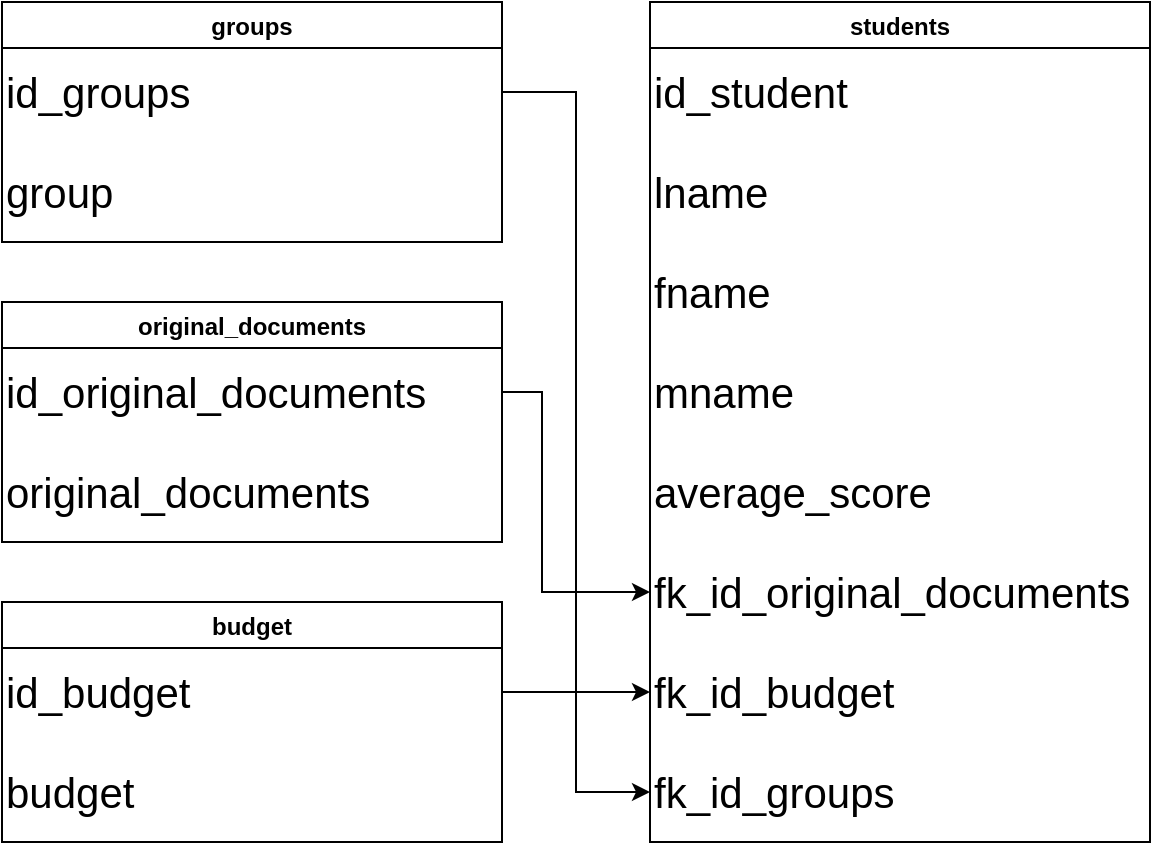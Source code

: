 <mxfile version="13.9.8" type="device"><diagram id="fbVZdQM8pqnTtvlD8BrU" name="Page-1"><mxGraphModel dx="2846" dy="1195" grid="1" gridSize="10" guides="1" tooltips="1" connect="1" arrows="1" fold="1" page="1" pageScale="1" pageWidth="827" pageHeight="1169" math="0" shadow="0"><root><mxCell id="0"/><mxCell id="1" parent="0"/><mxCell id="cEAPiZDi5gdUyZWixBYy-1" value="students" style="swimlane;" vertex="1" parent="1"><mxGeometry x="314" y="250" width="250" height="420" as="geometry"/></mxCell><mxCell id="cEAPiZDi5gdUyZWixBYy-2" value="id_student" style="text;html=1;strokeColor=none;fillColor=none;align=left;verticalAlign=middle;whiteSpace=wrap;rounded=0;fontSize=21;" vertex="1" parent="cEAPiZDi5gdUyZWixBYy-1"><mxGeometry y="20" width="250" height="50" as="geometry"/></mxCell><mxCell id="cEAPiZDi5gdUyZWixBYy-3" value="lname" style="text;html=1;strokeColor=none;fillColor=none;align=left;verticalAlign=middle;whiteSpace=wrap;rounded=0;fontSize=21;" vertex="1" parent="cEAPiZDi5gdUyZWixBYy-1"><mxGeometry y="70" width="250" height="50" as="geometry"/></mxCell><mxCell id="cEAPiZDi5gdUyZWixBYy-4" value="fname" style="text;html=1;strokeColor=none;fillColor=none;align=left;verticalAlign=middle;whiteSpace=wrap;rounded=0;fontSize=21;" vertex="1" parent="cEAPiZDi5gdUyZWixBYy-1"><mxGeometry y="120" width="250" height="50" as="geometry"/></mxCell><mxCell id="cEAPiZDi5gdUyZWixBYy-5" value="mname" style="text;html=1;strokeColor=none;fillColor=none;align=left;verticalAlign=middle;whiteSpace=wrap;rounded=0;fontSize=21;" vertex="1" parent="cEAPiZDi5gdUyZWixBYy-1"><mxGeometry y="170" width="250" height="50" as="geometry"/></mxCell><mxCell id="cEAPiZDi5gdUyZWixBYy-6" value="average_score" style="text;html=1;strokeColor=none;fillColor=none;align=left;verticalAlign=middle;whiteSpace=wrap;rounded=0;fontSize=21;" vertex="1" parent="cEAPiZDi5gdUyZWixBYy-1"><mxGeometry y="220" width="250" height="50" as="geometry"/></mxCell><mxCell id="cEAPiZDi5gdUyZWixBYy-7" value="fk_id_original_documents" style="text;html=1;strokeColor=none;fillColor=none;align=left;verticalAlign=middle;whiteSpace=wrap;rounded=0;fontSize=21;" vertex="1" parent="cEAPiZDi5gdUyZWixBYy-1"><mxGeometry y="270" width="250" height="50" as="geometry"/></mxCell><mxCell id="cEAPiZDi5gdUyZWixBYy-8" value="fk_id_budget" style="text;html=1;strokeColor=none;fillColor=none;align=left;verticalAlign=middle;whiteSpace=wrap;rounded=0;fontSize=21;" vertex="1" parent="cEAPiZDi5gdUyZWixBYy-1"><mxGeometry y="320" width="250" height="50" as="geometry"/></mxCell><mxCell id="cEAPiZDi5gdUyZWixBYy-9" value="fk_id_groups" style="text;html=1;strokeColor=none;fillColor=none;align=left;verticalAlign=middle;whiteSpace=wrap;rounded=0;fontSize=21;" vertex="1" parent="cEAPiZDi5gdUyZWixBYy-1"><mxGeometry y="370" width="250" height="50" as="geometry"/></mxCell><mxCell id="cEAPiZDi5gdUyZWixBYy-10" value="groups" style="swimlane;" vertex="1" parent="1"><mxGeometry x="-10" y="250" width="250" height="120" as="geometry"/></mxCell><mxCell id="cEAPiZDi5gdUyZWixBYy-11" value="id_groups" style="text;html=1;strokeColor=none;fillColor=none;align=left;verticalAlign=middle;whiteSpace=wrap;rounded=0;fontSize=21;" vertex="1" parent="cEAPiZDi5gdUyZWixBYy-10"><mxGeometry y="20" width="250" height="50" as="geometry"/></mxCell><mxCell id="cEAPiZDi5gdUyZWixBYy-12" value="group" style="text;html=1;strokeColor=none;fillColor=none;align=left;verticalAlign=middle;whiteSpace=wrap;rounded=0;fontSize=21;" vertex="1" parent="cEAPiZDi5gdUyZWixBYy-10"><mxGeometry y="70" width="250" height="50" as="geometry"/></mxCell><mxCell id="cEAPiZDi5gdUyZWixBYy-20" value="original_documents" style="swimlane;" vertex="1" parent="1"><mxGeometry x="-10" y="400" width="250" height="120" as="geometry"/></mxCell><mxCell id="cEAPiZDi5gdUyZWixBYy-21" value="id_original_documents" style="text;html=1;strokeColor=none;fillColor=none;align=left;verticalAlign=middle;whiteSpace=wrap;rounded=0;fontSize=21;" vertex="1" parent="cEAPiZDi5gdUyZWixBYy-20"><mxGeometry y="20" width="250" height="50" as="geometry"/></mxCell><mxCell id="cEAPiZDi5gdUyZWixBYy-22" value="original_documents" style="text;html=1;strokeColor=none;fillColor=none;align=left;verticalAlign=middle;whiteSpace=wrap;rounded=0;fontSize=21;" vertex="1" parent="cEAPiZDi5gdUyZWixBYy-20"><mxGeometry y="70" width="250" height="50" as="geometry"/></mxCell><mxCell id="cEAPiZDi5gdUyZWixBYy-23" value="budget" style="swimlane;" vertex="1" parent="1"><mxGeometry x="-10" y="550" width="250" height="120" as="geometry"/></mxCell><mxCell id="cEAPiZDi5gdUyZWixBYy-24" value="id_budget" style="text;html=1;strokeColor=none;fillColor=none;align=left;verticalAlign=middle;whiteSpace=wrap;rounded=0;fontSize=21;" vertex="1" parent="cEAPiZDi5gdUyZWixBYy-23"><mxGeometry y="20" width="250" height="50" as="geometry"/></mxCell><mxCell id="cEAPiZDi5gdUyZWixBYy-25" value="budget" style="text;html=1;strokeColor=none;fillColor=none;align=left;verticalAlign=middle;whiteSpace=wrap;rounded=0;fontSize=21;" vertex="1" parent="cEAPiZDi5gdUyZWixBYy-23"><mxGeometry y="70" width="250" height="50" as="geometry"/></mxCell><mxCell id="cEAPiZDi5gdUyZWixBYy-28" style="edgeStyle=orthogonalEdgeStyle;rounded=0;orthogonalLoop=1;jettySize=auto;html=1;exitX=1;exitY=0.5;exitDx=0;exitDy=0;entryX=0;entryY=0.5;entryDx=0;entryDy=0;fontSize=21;" edge="1" parent="1" source="cEAPiZDi5gdUyZWixBYy-24" target="cEAPiZDi5gdUyZWixBYy-8"><mxGeometry relative="1" as="geometry"/></mxCell><mxCell id="cEAPiZDi5gdUyZWixBYy-29" style="edgeStyle=orthogonalEdgeStyle;rounded=0;orthogonalLoop=1;jettySize=auto;html=1;exitX=1;exitY=0.5;exitDx=0;exitDy=0;entryX=0;entryY=0.5;entryDx=0;entryDy=0;fontSize=21;" edge="1" parent="1" source="cEAPiZDi5gdUyZWixBYy-11" target="cEAPiZDi5gdUyZWixBYy-9"><mxGeometry relative="1" as="geometry"/></mxCell><mxCell id="cEAPiZDi5gdUyZWixBYy-30" style="edgeStyle=orthogonalEdgeStyle;rounded=0;orthogonalLoop=1;jettySize=auto;html=1;exitX=1;exitY=0.5;exitDx=0;exitDy=0;entryX=0;entryY=0.5;entryDx=0;entryDy=0;fontSize=21;" edge="1" parent="1" source="cEAPiZDi5gdUyZWixBYy-21" target="cEAPiZDi5gdUyZWixBYy-7"><mxGeometry relative="1" as="geometry"><Array as="points"><mxPoint x="260" y="445"/><mxPoint x="260" y="545"/></Array></mxGeometry></mxCell></root></mxGraphModel></diagram></mxfile>
